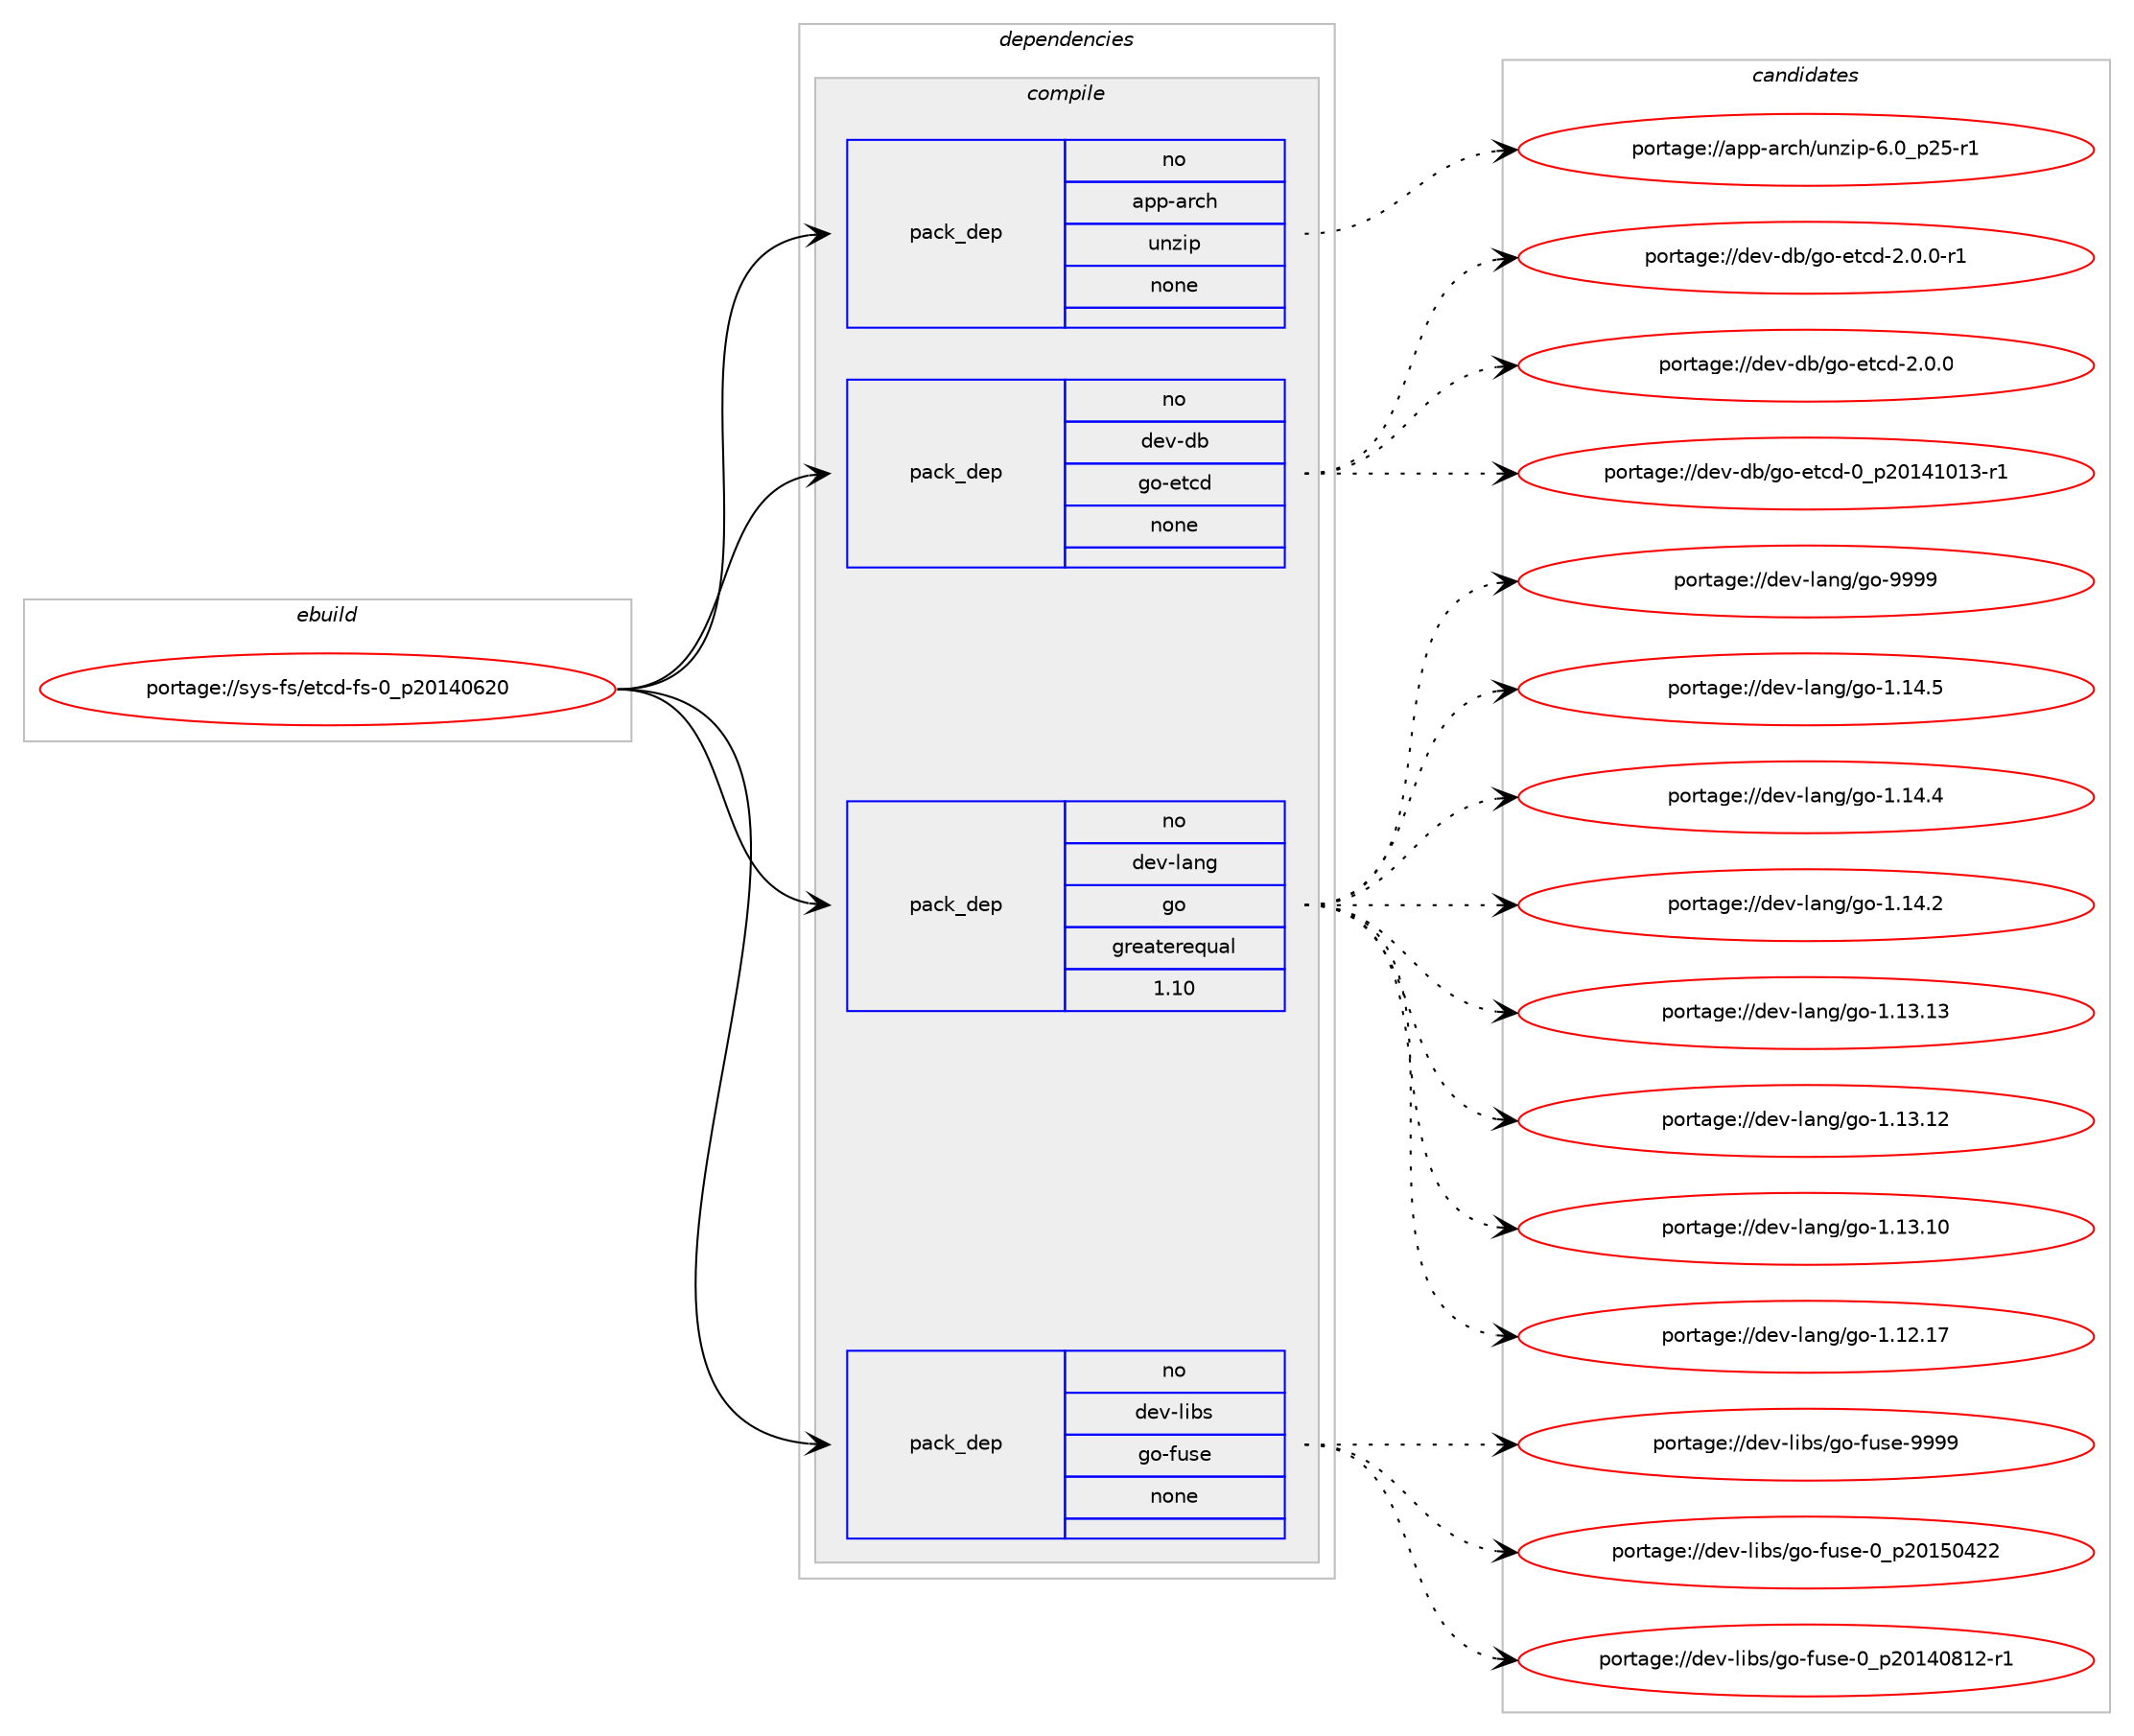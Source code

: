 digraph prolog {

# *************
# Graph options
# *************

newrank=true;
concentrate=true;
compound=true;
graph [rankdir=LR,fontname=Helvetica,fontsize=10,ranksep=1.5];#, ranksep=2.5, nodesep=0.2];
edge  [arrowhead=vee];
node  [fontname=Helvetica,fontsize=10];

# **********
# The ebuild
# **********

subgraph cluster_leftcol {
color=gray;
rank=same;
label=<<i>ebuild</i>>;
id [label="portage://sys-fs/etcd-fs-0_p20140620", color=red, width=4, href="../sys-fs/etcd-fs-0_p20140620.svg"];
}

# ****************
# The dependencies
# ****************

subgraph cluster_midcol {
color=gray;
label=<<i>dependencies</i>>;
subgraph cluster_compile {
fillcolor="#eeeeee";
style=filled;
label=<<i>compile</i>>;
subgraph pack2459 {
dependency2906 [label=<<TABLE BORDER="0" CELLBORDER="1" CELLSPACING="0" CELLPADDING="4" WIDTH="220"><TR><TD ROWSPAN="6" CELLPADDING="30">pack_dep</TD></TR><TR><TD WIDTH="110">no</TD></TR><TR><TD>app-arch</TD></TR><TR><TD>unzip</TD></TR><TR><TD>none</TD></TR><TR><TD></TD></TR></TABLE>>, shape=none, color=blue];
}
id:e -> dependency2906:w [weight=20,style="solid",arrowhead="vee"];
subgraph pack2460 {
dependency2907 [label=<<TABLE BORDER="0" CELLBORDER="1" CELLSPACING="0" CELLPADDING="4" WIDTH="220"><TR><TD ROWSPAN="6" CELLPADDING="30">pack_dep</TD></TR><TR><TD WIDTH="110">no</TD></TR><TR><TD>dev-db</TD></TR><TR><TD>go-etcd</TD></TR><TR><TD>none</TD></TR><TR><TD></TD></TR></TABLE>>, shape=none, color=blue];
}
id:e -> dependency2907:w [weight=20,style="solid",arrowhead="vee"];
subgraph pack2461 {
dependency2908 [label=<<TABLE BORDER="0" CELLBORDER="1" CELLSPACING="0" CELLPADDING="4" WIDTH="220"><TR><TD ROWSPAN="6" CELLPADDING="30">pack_dep</TD></TR><TR><TD WIDTH="110">no</TD></TR><TR><TD>dev-lang</TD></TR><TR><TD>go</TD></TR><TR><TD>greaterequal</TD></TR><TR><TD>1.10</TD></TR></TABLE>>, shape=none, color=blue];
}
id:e -> dependency2908:w [weight=20,style="solid",arrowhead="vee"];
subgraph pack2462 {
dependency2909 [label=<<TABLE BORDER="0" CELLBORDER="1" CELLSPACING="0" CELLPADDING="4" WIDTH="220"><TR><TD ROWSPAN="6" CELLPADDING="30">pack_dep</TD></TR><TR><TD WIDTH="110">no</TD></TR><TR><TD>dev-libs</TD></TR><TR><TD>go-fuse</TD></TR><TR><TD>none</TD></TR><TR><TD></TD></TR></TABLE>>, shape=none, color=blue];
}
id:e -> dependency2909:w [weight=20,style="solid",arrowhead="vee"];
}
subgraph cluster_compileandrun {
fillcolor="#eeeeee";
style=filled;
label=<<i>compile and run</i>>;
}
subgraph cluster_run {
fillcolor="#eeeeee";
style=filled;
label=<<i>run</i>>;
}
}

# **************
# The candidates
# **************

subgraph cluster_choices {
rank=same;
color=gray;
label=<<i>candidates</i>>;

subgraph choice2459 {
color=black;
nodesep=1;
choice9711211245971149910447117110122105112455446489511250534511449 [label="portage://app-arch/unzip-6.0_p25-r1", color=red, width=4,href="../app-arch/unzip-6.0_p25-r1.svg"];
dependency2906:e -> choice9711211245971149910447117110122105112455446489511250534511449:w [style=dotted,weight="100"];
}
subgraph choice2460 {
color=black;
nodesep=1;
choice10010111845100984710311145101116991004550464846484511449 [label="portage://dev-db/go-etcd-2.0.0-r1", color=red, width=4,href="../dev-db/go-etcd-2.0.0-r1.svg"];
choice1001011184510098471031114510111699100455046484648 [label="portage://dev-db/go-etcd-2.0.0", color=red, width=4,href="../dev-db/go-etcd-2.0.0.svg"];
choice100101118451009847103111451011169910045489511250484952494849514511449 [label="portage://dev-db/go-etcd-0_p20141013-r1", color=red, width=4,href="../dev-db/go-etcd-0_p20141013-r1.svg"];
dependency2907:e -> choice10010111845100984710311145101116991004550464846484511449:w [style=dotted,weight="100"];
dependency2907:e -> choice1001011184510098471031114510111699100455046484648:w [style=dotted,weight="100"];
dependency2907:e -> choice100101118451009847103111451011169910045489511250484952494849514511449:w [style=dotted,weight="100"];
}
subgraph choice2461 {
color=black;
nodesep=1;
choice1001011184510897110103471031114557575757 [label="portage://dev-lang/go-9999", color=red, width=4,href="../dev-lang/go-9999.svg"];
choice10010111845108971101034710311145494649524653 [label="portage://dev-lang/go-1.14.5", color=red, width=4,href="../dev-lang/go-1.14.5.svg"];
choice10010111845108971101034710311145494649524652 [label="portage://dev-lang/go-1.14.4", color=red, width=4,href="../dev-lang/go-1.14.4.svg"];
choice10010111845108971101034710311145494649524650 [label="portage://dev-lang/go-1.14.2", color=red, width=4,href="../dev-lang/go-1.14.2.svg"];
choice1001011184510897110103471031114549464951464951 [label="portage://dev-lang/go-1.13.13", color=red, width=4,href="../dev-lang/go-1.13.13.svg"];
choice1001011184510897110103471031114549464951464950 [label="portage://dev-lang/go-1.13.12", color=red, width=4,href="../dev-lang/go-1.13.12.svg"];
choice1001011184510897110103471031114549464951464948 [label="portage://dev-lang/go-1.13.10", color=red, width=4,href="../dev-lang/go-1.13.10.svg"];
choice1001011184510897110103471031114549464950464955 [label="portage://dev-lang/go-1.12.17", color=red, width=4,href="../dev-lang/go-1.12.17.svg"];
dependency2908:e -> choice1001011184510897110103471031114557575757:w [style=dotted,weight="100"];
dependency2908:e -> choice10010111845108971101034710311145494649524653:w [style=dotted,weight="100"];
dependency2908:e -> choice10010111845108971101034710311145494649524652:w [style=dotted,weight="100"];
dependency2908:e -> choice10010111845108971101034710311145494649524650:w [style=dotted,weight="100"];
dependency2908:e -> choice1001011184510897110103471031114549464951464951:w [style=dotted,weight="100"];
dependency2908:e -> choice1001011184510897110103471031114549464951464950:w [style=dotted,weight="100"];
dependency2908:e -> choice1001011184510897110103471031114549464951464948:w [style=dotted,weight="100"];
dependency2908:e -> choice1001011184510897110103471031114549464950464955:w [style=dotted,weight="100"];
}
subgraph choice2462 {
color=black;
nodesep=1;
choice100101118451081059811547103111451021171151014557575757 [label="portage://dev-libs/go-fuse-9999", color=red, width=4,href="../dev-libs/go-fuse-9999.svg"];
choice100101118451081059811547103111451021171151014548951125048495348525050 [label="portage://dev-libs/go-fuse-0_p20150422", color=red, width=4,href="../dev-libs/go-fuse-0_p20150422.svg"];
choice1001011184510810598115471031114510211711510145489511250484952485649504511449 [label="portage://dev-libs/go-fuse-0_p20140812-r1", color=red, width=4,href="../dev-libs/go-fuse-0_p20140812-r1.svg"];
dependency2909:e -> choice100101118451081059811547103111451021171151014557575757:w [style=dotted,weight="100"];
dependency2909:e -> choice100101118451081059811547103111451021171151014548951125048495348525050:w [style=dotted,weight="100"];
dependency2909:e -> choice1001011184510810598115471031114510211711510145489511250484952485649504511449:w [style=dotted,weight="100"];
}
}

}
